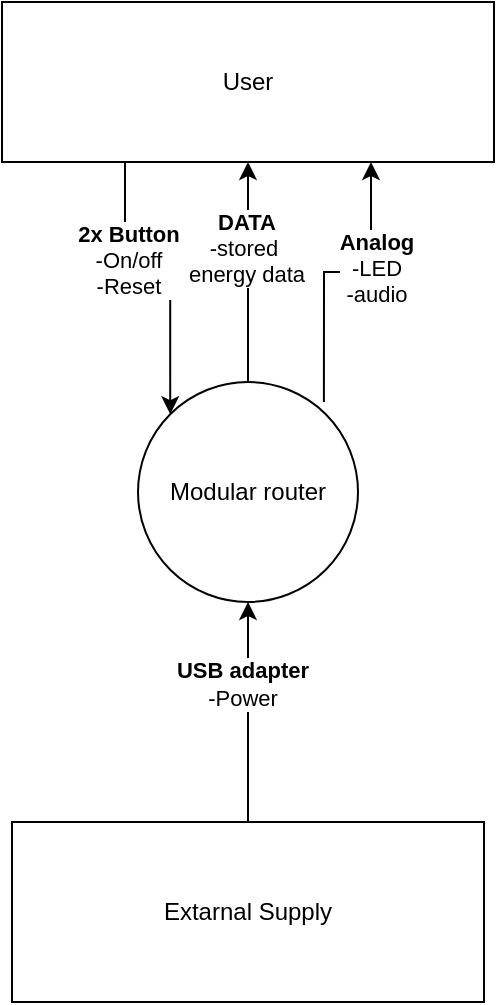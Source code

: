 <mxfile version="20.2.8" type="github">
  <diagram id="SPoGRJfIo3nXrWjkhOdd" name="DCD">
    <mxGraphModel dx="1038" dy="579" grid="1" gridSize="10" guides="1" tooltips="1" connect="1" arrows="1" fold="1" page="1" pageScale="1" pageWidth="827" pageHeight="1169" math="0" shadow="0">
      <root>
        <mxCell id="0" />
        <mxCell id="1" parent="0" />
        <mxCell id="7IUleXDW4cabAlwI7-a3-6" style="edgeStyle=orthogonalEdgeStyle;rounded=0;orthogonalLoop=1;jettySize=auto;html=1;exitX=0.5;exitY=0;exitDx=0;exitDy=0;entryX=0.5;entryY=1;entryDx=0;entryDy=0;" parent="1" source="7IUleXDW4cabAlwI7-a3-1" target="7IUleXDW4cabAlwI7-a3-2" edge="1">
          <mxGeometry relative="1" as="geometry" />
        </mxCell>
        <mxCell id="7IUleXDW4cabAlwI7-a3-7" value="&lt;b&gt;DATA&lt;/b&gt;&lt;br&gt;-stored&amp;nbsp;&lt;br&gt;energy data" style="edgeLabel;html=1;align=center;verticalAlign=middle;resizable=0;points=[];" parent="7IUleXDW4cabAlwI7-a3-6" vertex="1" connectable="0">
          <mxGeometry x="0.218" y="1" relative="1" as="geometry">
            <mxPoint as="offset" />
          </mxGeometry>
        </mxCell>
        <mxCell id="7IUleXDW4cabAlwI7-a3-1" value="Modular router" style="ellipse;whiteSpace=wrap;html=1;aspect=fixed;" parent="1" vertex="1">
          <mxGeometry x="357" y="330" width="110" height="110" as="geometry" />
        </mxCell>
        <mxCell id="kJUu2zwSgjsIc3CQlZ3C-1" style="edgeStyle=orthogonalEdgeStyle;rounded=0;orthogonalLoop=1;jettySize=auto;html=1;exitX=0.25;exitY=1;exitDx=0;exitDy=0;entryX=0;entryY=0;entryDx=0;entryDy=0;" parent="1" source="7IUleXDW4cabAlwI7-a3-2" target="7IUleXDW4cabAlwI7-a3-1" edge="1">
          <mxGeometry relative="1" as="geometry" />
        </mxCell>
        <mxCell id="kJUu2zwSgjsIc3CQlZ3C-3" value="&lt;b&gt;2x Button&lt;/b&gt;&lt;br&gt;-On/off&lt;br&gt;-Reset" style="edgeLabel;html=1;align=center;verticalAlign=middle;resizable=0;points=[];" parent="kJUu2zwSgjsIc3CQlZ3C-1" vertex="1" connectable="0">
          <mxGeometry x="-0.349" y="1" relative="1" as="geometry">
            <mxPoint as="offset" />
          </mxGeometry>
        </mxCell>
        <mxCell id="kJUu2zwSgjsIc3CQlZ3C-2" style="edgeStyle=orthogonalEdgeStyle;rounded=0;orthogonalLoop=1;jettySize=auto;html=1;exitX=0.75;exitY=1;exitDx=0;exitDy=0;entryX=0.845;entryY=0.091;entryDx=0;entryDy=0;entryPerimeter=0;startArrow=classic;startFill=1;endArrow=none;endFill=0;" parent="1" source="7IUleXDW4cabAlwI7-a3-2" target="7IUleXDW4cabAlwI7-a3-1" edge="1">
          <mxGeometry relative="1" as="geometry" />
        </mxCell>
        <mxCell id="kJUu2zwSgjsIc3CQlZ3C-4" value="&lt;b&gt;Analog&lt;br&gt;&lt;/b&gt;-LED&lt;br&gt;-audio" style="edgeLabel;html=1;align=center;verticalAlign=middle;resizable=0;points=[];" parent="kJUu2zwSgjsIc3CQlZ3C-2" vertex="1" connectable="0">
          <mxGeometry x="-0.264" y="2" relative="1" as="geometry">
            <mxPoint as="offset" />
          </mxGeometry>
        </mxCell>
        <mxCell id="7IUleXDW4cabAlwI7-a3-2" value="User" style="rounded=0;whiteSpace=wrap;html=1;" parent="1" vertex="1">
          <mxGeometry x="289" y="140" width="246" height="80" as="geometry" />
        </mxCell>
        <mxCell id="7IUleXDW4cabAlwI7-a3-4" style="edgeStyle=orthogonalEdgeStyle;rounded=0;orthogonalLoop=1;jettySize=auto;html=1;exitX=0.5;exitY=0;exitDx=0;exitDy=0;entryX=0.5;entryY=1;entryDx=0;entryDy=0;" parent="1" source="7IUleXDW4cabAlwI7-a3-3" target="7IUleXDW4cabAlwI7-a3-1" edge="1">
          <mxGeometry relative="1" as="geometry" />
        </mxCell>
        <mxCell id="7IUleXDW4cabAlwI7-a3-5" value="&lt;b&gt;USB adapter&lt;/b&gt;&lt;br&gt;-Power" style="edgeLabel;html=1;align=center;verticalAlign=middle;resizable=0;points=[];" parent="7IUleXDW4cabAlwI7-a3-4" vertex="1" connectable="0">
          <mxGeometry x="0.255" y="3" relative="1" as="geometry">
            <mxPoint as="offset" />
          </mxGeometry>
        </mxCell>
        <mxCell id="7IUleXDW4cabAlwI7-a3-3" value="Extarnal Supply" style="rounded=0;whiteSpace=wrap;html=1;" parent="1" vertex="1">
          <mxGeometry x="294" y="550" width="236" height="90" as="geometry" />
        </mxCell>
      </root>
    </mxGraphModel>
  </diagram>
</mxfile>
